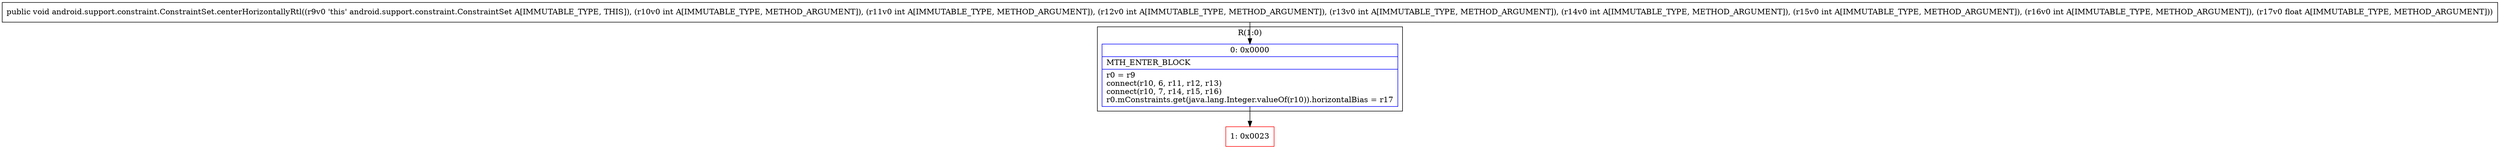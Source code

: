 digraph "CFG forandroid.support.constraint.ConstraintSet.centerHorizontallyRtl(IIIIIIIF)V" {
subgraph cluster_Region_1390614325 {
label = "R(1:0)";
node [shape=record,color=blue];
Node_0 [shape=record,label="{0\:\ 0x0000|MTH_ENTER_BLOCK\l|r0 = r9\lconnect(r10, 6, r11, r12, r13)\lconnect(r10, 7, r14, r15, r16)\lr0.mConstraints.get(java.lang.Integer.valueOf(r10)).horizontalBias = r17\l}"];
}
Node_1 [shape=record,color=red,label="{1\:\ 0x0023}"];
MethodNode[shape=record,label="{public void android.support.constraint.ConstraintSet.centerHorizontallyRtl((r9v0 'this' android.support.constraint.ConstraintSet A[IMMUTABLE_TYPE, THIS]), (r10v0 int A[IMMUTABLE_TYPE, METHOD_ARGUMENT]), (r11v0 int A[IMMUTABLE_TYPE, METHOD_ARGUMENT]), (r12v0 int A[IMMUTABLE_TYPE, METHOD_ARGUMENT]), (r13v0 int A[IMMUTABLE_TYPE, METHOD_ARGUMENT]), (r14v0 int A[IMMUTABLE_TYPE, METHOD_ARGUMENT]), (r15v0 int A[IMMUTABLE_TYPE, METHOD_ARGUMENT]), (r16v0 int A[IMMUTABLE_TYPE, METHOD_ARGUMENT]), (r17v0 float A[IMMUTABLE_TYPE, METHOD_ARGUMENT])) }"];
MethodNode -> Node_0;
Node_0 -> Node_1;
}

